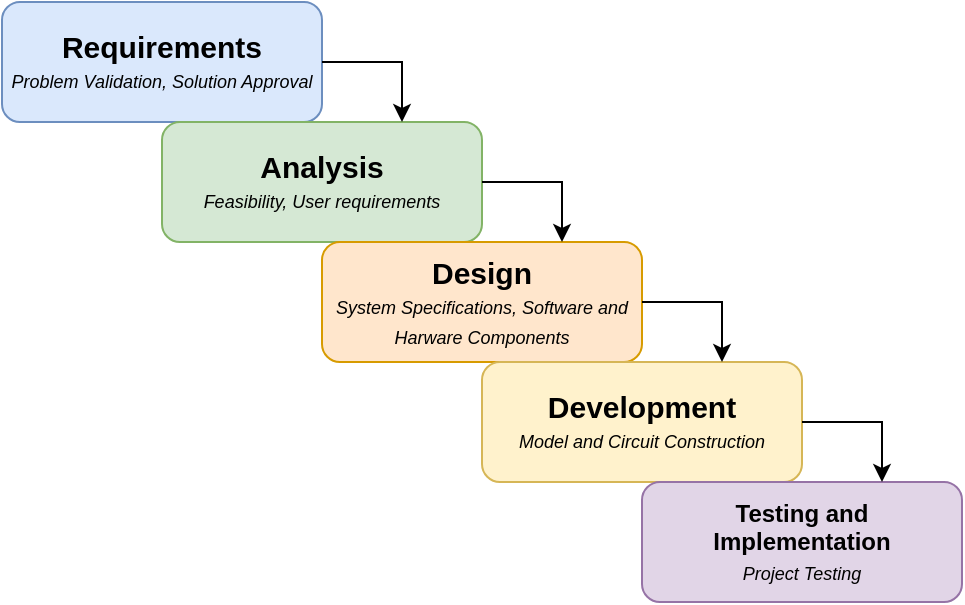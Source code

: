 <mxfile version="20.5.1" type="device"><diagram id="1sQofHt_kZBAD-3HXgF-" name="Page-1"><mxGraphModel dx="813" dy="449" grid="0" gridSize="10" guides="1" tooltips="1" connect="1" arrows="1" fold="1" page="1" pageScale="1" pageWidth="850" pageHeight="1100" math="0" shadow="0"><root><mxCell id="0"/><mxCell id="1" parent="0"/><mxCell id="v7_WJ_3BBwgS6YB_Qct9-1" value="&lt;b&gt;&lt;font style=&quot;font-size: 15px;&quot;&gt;Requirements&lt;/font&gt;&lt;br&gt;&lt;/b&gt;&lt;i style=&quot;&quot;&gt;&lt;font style=&quot;font-size: 9px;&quot;&gt;Problem Validation, Solution Approval&lt;/font&gt;&lt;/i&gt;" style="rounded=1;whiteSpace=wrap;html=1;fillColor=#dae8fc;strokeColor=#6c8ebf;" parent="1" vertex="1"><mxGeometry x="160" y="160" width="160" height="60" as="geometry"/></mxCell><mxCell id="v7_WJ_3BBwgS6YB_Qct9-2" value="&lt;font style=&quot;font-size: 15px;&quot;&gt;&lt;b&gt;Analysis&lt;/b&gt;&lt;/font&gt;&lt;br&gt;&lt;i style=&quot;&quot;&gt;&lt;font style=&quot;font-size: 9px;&quot;&gt;Feasibility, User requirements&lt;/font&gt;&lt;/i&gt;" style="rounded=1;whiteSpace=wrap;html=1;fillColor=#d5e8d4;strokeColor=#82b366;" parent="1" vertex="1"><mxGeometry x="240" y="220" width="160" height="60" as="geometry"/></mxCell><mxCell id="v7_WJ_3BBwgS6YB_Qct9-3" value="&lt;font style=&quot;font-size: 15px;&quot;&gt;&lt;b&gt;Design&lt;/b&gt;&lt;/font&gt;&lt;br&gt;&lt;i style=&quot;&quot;&gt;&lt;font style=&quot;font-size: 9px;&quot;&gt;System Specifications, Software and Harware Components&lt;/font&gt;&lt;/i&gt;" style="rounded=1;whiteSpace=wrap;html=1;fillColor=#ffe6cc;strokeColor=#d79b00;" parent="1" vertex="1"><mxGeometry x="320" y="280" width="160" height="60" as="geometry"/></mxCell><mxCell id="v7_WJ_3BBwgS6YB_Qct9-4" value="&lt;b&gt;&lt;font style=&quot;font-size: 15px;&quot;&gt;Development&lt;/font&gt;&lt;/b&gt;&lt;br&gt;&lt;i style=&quot;&quot;&gt;&lt;font style=&quot;font-size: 9px;&quot;&gt;Model and Circuit Construction&lt;/font&gt;&lt;/i&gt;" style="rounded=1;whiteSpace=wrap;html=1;fillColor=#fff2cc;strokeColor=#d6b656;" parent="1" vertex="1"><mxGeometry x="400" y="340" width="160" height="60" as="geometry"/></mxCell><mxCell id="v7_WJ_3BBwgS6YB_Qct9-5" value="&lt;b&gt;Testing and Implementation&lt;/b&gt;&lt;br&gt;&lt;i style=&quot;&quot;&gt;&lt;font style=&quot;font-size: 9px;&quot;&gt;Project Testing&lt;/font&gt;&lt;/i&gt;" style="rounded=1;whiteSpace=wrap;html=1;fillColor=#e1d5e7;strokeColor=#9673a6;" parent="1" vertex="1"><mxGeometry x="480" y="400" width="160" height="60" as="geometry"/></mxCell><mxCell id="v7_WJ_3BBwgS6YB_Qct9-18" value="" style="endArrow=classic;html=1;rounded=0;fontSize=9;exitX=1;exitY=0.5;exitDx=0;exitDy=0;entryX=0.75;entryY=0;entryDx=0;entryDy=0;" parent="1" source="v7_WJ_3BBwgS6YB_Qct9-1" target="v7_WJ_3BBwgS6YB_Qct9-2" edge="1"><mxGeometry width="50" height="50" relative="1" as="geometry"><mxPoint x="360" y="190" as="sourcePoint"/><mxPoint x="410" y="140" as="targetPoint"/><Array as="points"><mxPoint x="360" y="190"/></Array></mxGeometry></mxCell><mxCell id="v7_WJ_3BBwgS6YB_Qct9-19" value="" style="endArrow=classic;html=1;rounded=0;fontSize=9;exitX=1;exitY=0.5;exitDx=0;exitDy=0;entryX=0.75;entryY=0;entryDx=0;entryDy=0;" parent="1" edge="1"><mxGeometry width="50" height="50" relative="1" as="geometry"><mxPoint x="400" y="250" as="sourcePoint"/><mxPoint x="440" y="280" as="targetPoint"/><Array as="points"><mxPoint x="440" y="250"/></Array></mxGeometry></mxCell><mxCell id="v7_WJ_3BBwgS6YB_Qct9-20" value="" style="endArrow=classic;html=1;rounded=0;fontSize=9;exitX=1;exitY=0.5;exitDx=0;exitDy=0;entryX=0.75;entryY=0;entryDx=0;entryDy=0;" parent="1" edge="1"><mxGeometry width="50" height="50" relative="1" as="geometry"><mxPoint x="480" y="310" as="sourcePoint"/><mxPoint x="520" y="340" as="targetPoint"/><Array as="points"><mxPoint x="520" y="310"/></Array></mxGeometry></mxCell><mxCell id="v7_WJ_3BBwgS6YB_Qct9-21" value="" style="endArrow=classic;html=1;rounded=0;fontSize=9;exitX=1;exitY=0.5;exitDx=0;exitDy=0;entryX=0.75;entryY=0;entryDx=0;entryDy=0;" parent="1" edge="1"><mxGeometry width="50" height="50" relative="1" as="geometry"><mxPoint x="560" y="370" as="sourcePoint"/><mxPoint x="600" y="400" as="targetPoint"/><Array as="points"><mxPoint x="600" y="370"/></Array></mxGeometry></mxCell></root></mxGraphModel></diagram></mxfile>